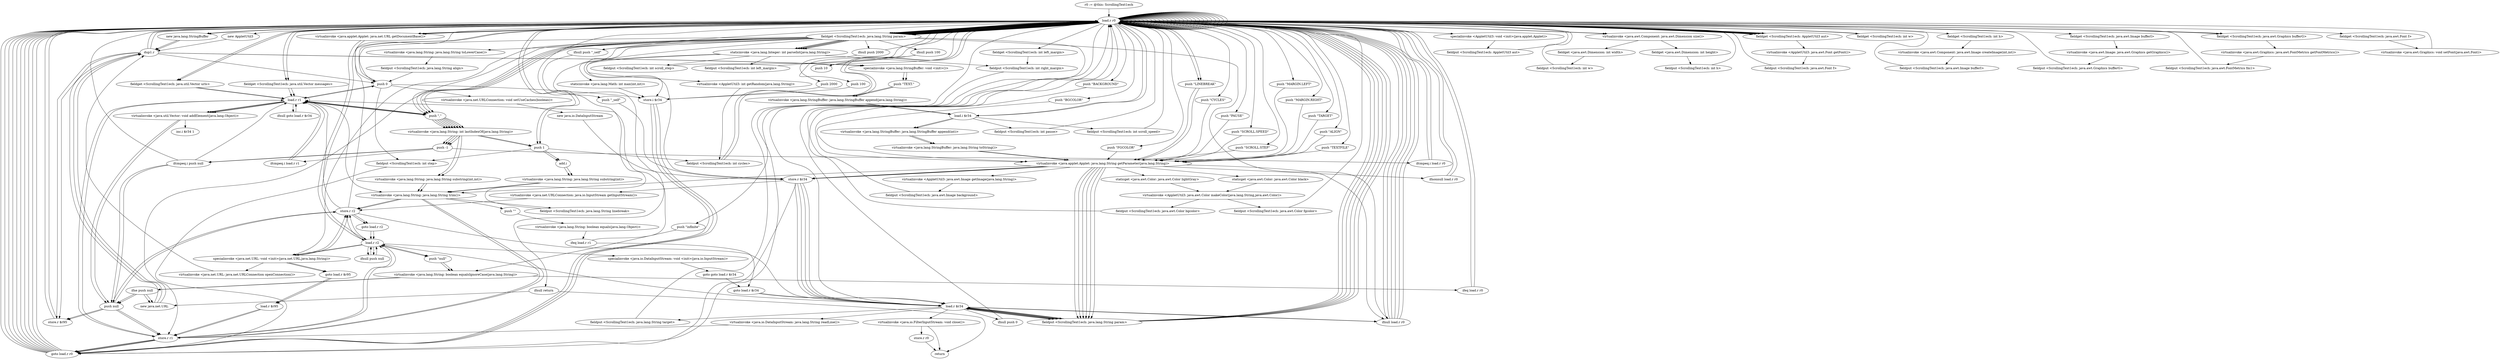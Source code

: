 digraph "" {
    "r0 := @this: ScrollingText1ech"
    "load.r r0"
    "r0 := @this: ScrollingText1ech"->"load.r r0";
    "new AppletUtil3"
    "load.r r0"->"new AppletUtil3";
    "dup1.r"
    "new AppletUtil3"->"dup1.r";
    "dup1.r"->"load.r r0";
    "specialinvoke <AppletUtil3: void <init>(java.applet.Applet)>"
    "load.r r0"->"specialinvoke <AppletUtil3: void <init>(java.applet.Applet)>";
    "fieldput <ScrollingText1ech: AppletUtil3 aut>"
    "specialinvoke <AppletUtil3: void <init>(java.applet.Applet)>"->"fieldput <ScrollingText1ech: AppletUtil3 aut>";
    "fieldput <ScrollingText1ech: AppletUtil3 aut>"->"load.r r0";
    "load.r r0"->"load.r r0";
    "virtualinvoke <java.awt.Component: java.awt.Dimension size()>"
    "load.r r0"->"virtualinvoke <java.awt.Component: java.awt.Dimension size()>";
    "fieldget <java.awt.Dimension: int width>"
    "virtualinvoke <java.awt.Component: java.awt.Dimension size()>"->"fieldget <java.awt.Dimension: int width>";
    "fieldput <ScrollingText1ech: int w>"
    "fieldget <java.awt.Dimension: int width>"->"fieldput <ScrollingText1ech: int w>";
    "fieldput <ScrollingText1ech: int w>"->"load.r r0";
    "load.r r0"->"load.r r0";
    "load.r r0"->"virtualinvoke <java.awt.Component: java.awt.Dimension size()>";
    "fieldget <java.awt.Dimension: int height>"
    "virtualinvoke <java.awt.Component: java.awt.Dimension size()>"->"fieldget <java.awt.Dimension: int height>";
    "fieldput <ScrollingText1ech: int h>"
    "fieldget <java.awt.Dimension: int height>"->"fieldput <ScrollingText1ech: int h>";
    "fieldput <ScrollingText1ech: int h>"->"load.r r0";
    "load.r r0"->"load.r r0";
    "fieldget <ScrollingText1ech: AppletUtil3 aut>"
    "load.r r0"->"fieldget <ScrollingText1ech: AppletUtil3 aut>";
    "virtualinvoke <AppletUtil3: java.awt.Font getFont()>"
    "fieldget <ScrollingText1ech: AppletUtil3 aut>"->"virtualinvoke <AppletUtil3: java.awt.Font getFont()>";
    "fieldput <ScrollingText1ech: java.awt.Font f>"
    "virtualinvoke <AppletUtil3: java.awt.Font getFont()>"->"fieldput <ScrollingText1ech: java.awt.Font f>";
    "fieldput <ScrollingText1ech: java.awt.Font f>"->"load.r r0";
    "load.r r0"->"load.r r0";
    "load.r r0"->"load.r r0";
    "fieldget <ScrollingText1ech: int w>"
    "load.r r0"->"fieldget <ScrollingText1ech: int w>";
    "fieldget <ScrollingText1ech: int w>"->"load.r r0";
    "fieldget <ScrollingText1ech: int h>"
    "load.r r0"->"fieldget <ScrollingText1ech: int h>";
    "virtualinvoke <java.awt.Component: java.awt.Image createImage(int,int)>"
    "fieldget <ScrollingText1ech: int h>"->"virtualinvoke <java.awt.Component: java.awt.Image createImage(int,int)>";
    "fieldput <ScrollingText1ech: java.awt.Image bufferI>"
    "virtualinvoke <java.awt.Component: java.awt.Image createImage(int,int)>"->"fieldput <ScrollingText1ech: java.awt.Image bufferI>";
    "fieldput <ScrollingText1ech: java.awt.Image bufferI>"->"load.r r0";
    "load.r r0"->"load.r r0";
    "fieldget <ScrollingText1ech: java.awt.Image bufferI>"
    "load.r r0"->"fieldget <ScrollingText1ech: java.awt.Image bufferI>";
    "virtualinvoke <java.awt.Image: java.awt.Graphics getGraphics()>"
    "fieldget <ScrollingText1ech: java.awt.Image bufferI>"->"virtualinvoke <java.awt.Image: java.awt.Graphics getGraphics()>";
    "fieldput <ScrollingText1ech: java.awt.Graphics bufferG>"
    "virtualinvoke <java.awt.Image: java.awt.Graphics getGraphics()>"->"fieldput <ScrollingText1ech: java.awt.Graphics bufferG>";
    "fieldput <ScrollingText1ech: java.awt.Graphics bufferG>"->"load.r r0";
    "fieldget <ScrollingText1ech: java.awt.Graphics bufferG>"
    "load.r r0"->"fieldget <ScrollingText1ech: java.awt.Graphics bufferG>";
    "fieldget <ScrollingText1ech: java.awt.Graphics bufferG>"->"load.r r0";
    "fieldget <ScrollingText1ech: java.awt.Font f>"
    "load.r r0"->"fieldget <ScrollingText1ech: java.awt.Font f>";
    "virtualinvoke <java.awt.Graphics: void setFont(java.awt.Font)>"
    "fieldget <ScrollingText1ech: java.awt.Font f>"->"virtualinvoke <java.awt.Graphics: void setFont(java.awt.Font)>";
    "virtualinvoke <java.awt.Graphics: void setFont(java.awt.Font)>"->"load.r r0";
    "load.r r0"->"load.r r0";
    "load.r r0"->"fieldget <ScrollingText1ech: java.awt.Graphics bufferG>";
    "virtualinvoke <java.awt.Graphics: java.awt.FontMetrics getFontMetrics()>"
    "fieldget <ScrollingText1ech: java.awt.Graphics bufferG>"->"virtualinvoke <java.awt.Graphics: java.awt.FontMetrics getFontMetrics()>";
    "fieldput <ScrollingText1ech: java.awt.FontMetrics fm1>"
    "virtualinvoke <java.awt.Graphics: java.awt.FontMetrics getFontMetrics()>"->"fieldput <ScrollingText1ech: java.awt.FontMetrics fm1>";
    "fieldput <ScrollingText1ech: java.awt.FontMetrics fm1>"->"load.r r0";
    "load.r r0"->"load.r r0";
    "load.r r0"->"fieldget <ScrollingText1ech: AppletUtil3 aut>";
    "fieldget <ScrollingText1ech: AppletUtil3 aut>"->"load.r r0";
    "push \"BACKGROUND\""
    "load.r r0"->"push \"BACKGROUND\"";
    "virtualinvoke <java.applet.Applet: java.lang.String getParameter(java.lang.String)>"
    "push \"BACKGROUND\""->"virtualinvoke <java.applet.Applet: java.lang.String getParameter(java.lang.String)>";
    "virtualinvoke <AppletUtil3: java.awt.Image getImage(java.lang.String)>"
    "virtualinvoke <java.applet.Applet: java.lang.String getParameter(java.lang.String)>"->"virtualinvoke <AppletUtil3: java.awt.Image getImage(java.lang.String)>";
    "fieldput <ScrollingText1ech: java.awt.Image background>"
    "virtualinvoke <AppletUtil3: java.awt.Image getImage(java.lang.String)>"->"fieldput <ScrollingText1ech: java.awt.Image background>";
    "fieldput <ScrollingText1ech: java.awt.Image background>"->"load.r r0";
    "load.r r0"->"load.r r0";
    "load.r r0"->"fieldget <ScrollingText1ech: AppletUtil3 aut>";
    "fieldget <ScrollingText1ech: AppletUtil3 aut>"->"load.r r0";
    "push \"BGCOLOR\""
    "load.r r0"->"push \"BGCOLOR\"";
    "push \"BGCOLOR\""->"virtualinvoke <java.applet.Applet: java.lang.String getParameter(java.lang.String)>";
    "staticget <java.awt.Color: java.awt.Color lightGray>"
    "virtualinvoke <java.applet.Applet: java.lang.String getParameter(java.lang.String)>"->"staticget <java.awt.Color: java.awt.Color lightGray>";
    "virtualinvoke <AppletUtil3: java.awt.Color makeColor(java.lang.String,java.awt.Color)>"
    "staticget <java.awt.Color: java.awt.Color lightGray>"->"virtualinvoke <AppletUtil3: java.awt.Color makeColor(java.lang.String,java.awt.Color)>";
    "fieldput <ScrollingText1ech: java.awt.Color bgcolor>"
    "virtualinvoke <AppletUtil3: java.awt.Color makeColor(java.lang.String,java.awt.Color)>"->"fieldput <ScrollingText1ech: java.awt.Color bgcolor>";
    "fieldput <ScrollingText1ech: java.awt.Color bgcolor>"->"load.r r0";
    "load.r r0"->"load.r r0";
    "load.r r0"->"fieldget <ScrollingText1ech: AppletUtil3 aut>";
    "fieldget <ScrollingText1ech: AppletUtil3 aut>"->"load.r r0";
    "push \"FGCOLOR\""
    "load.r r0"->"push \"FGCOLOR\"";
    "push \"FGCOLOR\""->"virtualinvoke <java.applet.Applet: java.lang.String getParameter(java.lang.String)>";
    "staticget <java.awt.Color: java.awt.Color black>"
    "virtualinvoke <java.applet.Applet: java.lang.String getParameter(java.lang.String)>"->"staticget <java.awt.Color: java.awt.Color black>";
    "staticget <java.awt.Color: java.awt.Color black>"->"virtualinvoke <AppletUtil3: java.awt.Color makeColor(java.lang.String,java.awt.Color)>";
    "fieldput <ScrollingText1ech: java.awt.Color fgcolor>"
    "virtualinvoke <AppletUtil3: java.awt.Color makeColor(java.lang.String,java.awt.Color)>"->"fieldput <ScrollingText1ech: java.awt.Color fgcolor>";
    "fieldput <ScrollingText1ech: java.awt.Color fgcolor>"->"load.r r0";
    "push \"LINEBREAK\""
    "load.r r0"->"push \"LINEBREAK\"";
    "push \"LINEBREAK\""->"virtualinvoke <java.applet.Applet: java.lang.String getParameter(java.lang.String)>";
    "ifnull load.r r0"
    "virtualinvoke <java.applet.Applet: java.lang.String getParameter(java.lang.String)>"->"ifnull load.r r0";
    "ifnull load.r r0"->"load.r r0";
    "load.r r0"->"load.r r0";
    "load.r r0"->"push \"LINEBREAK\"";
    "push \"LINEBREAK\""->"virtualinvoke <java.applet.Applet: java.lang.String getParameter(java.lang.String)>";
    "virtualinvoke <java.lang.String: java.lang.String trim()>"
    "virtualinvoke <java.applet.Applet: java.lang.String getParameter(java.lang.String)>"->"virtualinvoke <java.lang.String: java.lang.String trim()>";
    "fieldput <ScrollingText1ech: java.lang.String linebreak>"
    "virtualinvoke <java.lang.String: java.lang.String trim()>"->"fieldput <ScrollingText1ech: java.lang.String linebreak>";
    "fieldput <ScrollingText1ech: java.lang.String linebreak>"->"load.r r0";
    "load.r r0"->"load.r r0";
    "push \"CYCLES\""
    "load.r r0"->"push \"CYCLES\"";
    "push \"CYCLES\""->"virtualinvoke <java.applet.Applet: java.lang.String getParameter(java.lang.String)>";
    "fieldput <ScrollingText1ech: java.lang.String param>"
    "virtualinvoke <java.applet.Applet: java.lang.String getParameter(java.lang.String)>"->"fieldput <ScrollingText1ech: java.lang.String param>";
    "fieldput <ScrollingText1ech: java.lang.String param>"->"load.r r0";
    "fieldget <ScrollingText1ech: java.lang.String param>"
    "load.r r0"->"fieldget <ScrollingText1ech: java.lang.String param>";
    "fieldget <ScrollingText1ech: java.lang.String param>"->"ifnull load.r r0";
    "ifnull load.r r0"->"load.r r0";
    "load.r r0"->"fieldget <ScrollingText1ech: java.lang.String param>";
    "push \"infinite\""
    "fieldget <ScrollingText1ech: java.lang.String param>"->"push \"infinite\"";
    "virtualinvoke <java.lang.String: boolean equalsIgnoreCase(java.lang.String)>"
    "push \"infinite\""->"virtualinvoke <java.lang.String: boolean equalsIgnoreCase(java.lang.String)>";
    "ifeq load.r r0"
    "virtualinvoke <java.lang.String: boolean equalsIgnoreCase(java.lang.String)>"->"ifeq load.r r0";
    "ifeq load.r r0"->"load.r r0";
    "push 1"
    "load.r r0"->"push 1";
    "fieldput <ScrollingText1ech: int cycles>"
    "push 1"->"fieldput <ScrollingText1ech: int cycles>";
    "fieldput <ScrollingText1ech: int cycles>"->"load.r r0";
    "push 0"
    "load.r r0"->"push 0";
    "fieldput <ScrollingText1ech: int step>"
    "push 0"->"fieldput <ScrollingText1ech: int step>";
    "goto load.r r0"
    "fieldput <ScrollingText1ech: int step>"->"goto load.r r0";
    "goto load.r r0"->"load.r r0";
    "load.r r0"->"load.r r0";
    "push \"PAUSE\""
    "load.r r0"->"push \"PAUSE\"";
    "push \"PAUSE\""->"virtualinvoke <java.applet.Applet: java.lang.String getParameter(java.lang.String)>";
    "virtualinvoke <java.applet.Applet: java.lang.String getParameter(java.lang.String)>"->"fieldput <ScrollingText1ech: java.lang.String param>";
    "fieldput <ScrollingText1ech: java.lang.String param>"->"load.r r0";
    "load.r r0"->"fieldget <ScrollingText1ech: java.lang.String param>";
    "ifnull push 2000"
    "fieldget <ScrollingText1ech: java.lang.String param>"->"ifnull push 2000";
    "ifnull push 2000"->"load.r r0";
    "load.r r0"->"fieldget <ScrollingText1ech: java.lang.String param>";
    "staticinvoke <java.lang.Integer: int parseInt(java.lang.String)>"
    "fieldget <ScrollingText1ech: java.lang.String param>"->"staticinvoke <java.lang.Integer: int parseInt(java.lang.String)>";
    "store.i $r34"
    "staticinvoke <java.lang.Integer: int parseInt(java.lang.String)>"->"store.i $r34";
    "store.i $r34"->"goto load.r r0";
    "goto load.r r0"->"load.r r0";
    "load.i $r34"
    "load.r r0"->"load.i $r34";
    "fieldput <ScrollingText1ech: int pause>"
    "load.i $r34"->"fieldput <ScrollingText1ech: int pause>";
    "fieldput <ScrollingText1ech: int pause>"->"load.r r0";
    "load.r r0"->"load.r r0";
    "push \"SCROLL.SPEED\""
    "load.r r0"->"push \"SCROLL.SPEED\"";
    "push \"SCROLL.SPEED\""->"virtualinvoke <java.applet.Applet: java.lang.String getParameter(java.lang.String)>";
    "virtualinvoke <java.applet.Applet: java.lang.String getParameter(java.lang.String)>"->"fieldput <ScrollingText1ech: java.lang.String param>";
    "fieldput <ScrollingText1ech: java.lang.String param>"->"load.r r0";
    "load.r r0"->"fieldget <ScrollingText1ech: java.lang.String param>";
    "ifnull push 100"
    "fieldget <ScrollingText1ech: java.lang.String param>"->"ifnull push 100";
    "push 10"
    "ifnull push 100"->"push 10";
    "push 10"->"load.r r0";
    "load.r r0"->"fieldget <ScrollingText1ech: java.lang.String param>";
    "fieldget <ScrollingText1ech: java.lang.String param>"->"staticinvoke <java.lang.Integer: int parseInt(java.lang.String)>";
    "staticinvoke <java.lang.Math: int max(int,int)>"
    "staticinvoke <java.lang.Integer: int parseInt(java.lang.String)>"->"staticinvoke <java.lang.Math: int max(int,int)>";
    "staticinvoke <java.lang.Math: int max(int,int)>"->"store.i $r34";
    "store.i $r34"->"goto load.r r0";
    "goto load.r r0"->"load.r r0";
    "load.r r0"->"load.i $r34";
    "fieldput <ScrollingText1ech: int scroll_speed>"
    "load.i $r34"->"fieldput <ScrollingText1ech: int scroll_speed>";
    "fieldput <ScrollingText1ech: int scroll_speed>"->"load.r r0";
    "load.r r0"->"load.r r0";
    "push \"SCROLL.STEP\""
    "load.r r0"->"push \"SCROLL.STEP\"";
    "push \"SCROLL.STEP\""->"virtualinvoke <java.applet.Applet: java.lang.String getParameter(java.lang.String)>";
    "store.r $r34"
    "virtualinvoke <java.applet.Applet: java.lang.String getParameter(java.lang.String)>"->"store.r $r34";
    "load.r $r34"
    "store.r $r34"->"load.r $r34";
    "load.r $r34"->"fieldput <ScrollingText1ech: java.lang.String param>";
    "fieldput <ScrollingText1ech: java.lang.String param>"->"load.r $r34";
    "load.r $r34"->"ifnull load.r r0";
    "ifnull load.r r0"->"load.r r0";
    "load.r r0"->"load.r r0";
    "load.r r0"->"fieldget <ScrollingText1ech: java.lang.String param>";
    "fieldget <ScrollingText1ech: java.lang.String param>"->"staticinvoke <java.lang.Integer: int parseInt(java.lang.String)>";
    "fieldput <ScrollingText1ech: int scroll_step>"
    "staticinvoke <java.lang.Integer: int parseInt(java.lang.String)>"->"fieldput <ScrollingText1ech: int scroll_step>";
    "fieldput <ScrollingText1ech: int scroll_step>"->"load.r r0";
    "load.r r0"->"load.r r0";
    "push \"MARGIN.LEFT\""
    "load.r r0"->"push \"MARGIN.LEFT\"";
    "push \"MARGIN.LEFT\""->"virtualinvoke <java.applet.Applet: java.lang.String getParameter(java.lang.String)>";
    "virtualinvoke <java.applet.Applet: java.lang.String getParameter(java.lang.String)>"->"store.r $r34";
    "store.r $r34"->"load.r $r34";
    "load.r $r34"->"fieldput <ScrollingText1ech: java.lang.String param>";
    "fieldput <ScrollingText1ech: java.lang.String param>"->"load.r $r34";
    "load.r $r34"->"ifnull load.r r0";
    "ifnull load.r r0"->"load.r r0";
    "load.r r0"->"load.r r0";
    "load.r r0"->"fieldget <ScrollingText1ech: java.lang.String param>";
    "fieldget <ScrollingText1ech: java.lang.String param>"->"staticinvoke <java.lang.Integer: int parseInt(java.lang.String)>";
    "fieldput <ScrollingText1ech: int left_margin>"
    "staticinvoke <java.lang.Integer: int parseInt(java.lang.String)>"->"fieldput <ScrollingText1ech: int left_margin>";
    "fieldput <ScrollingText1ech: int left_margin>"->"load.r r0";
    "load.r r0"->"load.r r0";
    "push \"MARGIN.RIGHT\""
    "load.r r0"->"push \"MARGIN.RIGHT\"";
    "push \"MARGIN.RIGHT\""->"virtualinvoke <java.applet.Applet: java.lang.String getParameter(java.lang.String)>";
    "virtualinvoke <java.applet.Applet: java.lang.String getParameter(java.lang.String)>"->"store.r $r34";
    "store.r $r34"->"load.r $r34";
    "load.r $r34"->"fieldput <ScrollingText1ech: java.lang.String param>";
    "fieldput <ScrollingText1ech: java.lang.String param>"->"load.r $r34";
    "load.r $r34"->"ifnull load.r r0";
    "ifnull load.r r0"->"load.r r0";
    "load.r r0"->"load.r r0";
    "load.r r0"->"fieldget <ScrollingText1ech: java.lang.String param>";
    "fieldget <ScrollingText1ech: java.lang.String param>"->"staticinvoke <java.lang.Integer: int parseInt(java.lang.String)>";
    "fieldput <ScrollingText1ech: int right_margin>"
    "staticinvoke <java.lang.Integer: int parseInt(java.lang.String)>"->"fieldput <ScrollingText1ech: int right_margin>";
    "fieldput <ScrollingText1ech: int right_margin>"->"goto load.r r0";
    "goto load.r r0"->"load.r r0";
    "load.r r0"->"load.r r0";
    "push \"TARGET\""
    "load.r r0"->"push \"TARGET\"";
    "push \"TARGET\""->"virtualinvoke <java.applet.Applet: java.lang.String getParameter(java.lang.String)>";
    "virtualinvoke <java.applet.Applet: java.lang.String getParameter(java.lang.String)>"->"fieldput <ScrollingText1ech: java.lang.String param>";
    "fieldput <ScrollingText1ech: java.lang.String param>"->"load.r r0";
    "load.r r0"->"fieldget <ScrollingText1ech: java.lang.String param>";
    "ifnull push \"_self\""
    "fieldget <ScrollingText1ech: java.lang.String param>"->"ifnull push \"_self\"";
    "ifnull push \"_self\""->"load.r r0";
    "load.r r0"->"fieldget <ScrollingText1ech: java.lang.String param>";
    "fieldget <ScrollingText1ech: java.lang.String param>"->"store.r $r34";
    "store.r $r34"->"goto load.r r0";
    "goto load.r r0"->"load.r r0";
    "load.r r0"->"load.r $r34";
    "fieldput <ScrollingText1ech: java.lang.String target>"
    "load.r $r34"->"fieldput <ScrollingText1ech: java.lang.String target>";
    "fieldput <ScrollingText1ech: java.lang.String target>"->"load.r r0";
    "load.r r0"->"load.r r0";
    "push \"ALIGN\""
    "load.r r0"->"push \"ALIGN\"";
    "push \"ALIGN\""->"virtualinvoke <java.applet.Applet: java.lang.String getParameter(java.lang.String)>";
    "virtualinvoke <java.applet.Applet: java.lang.String getParameter(java.lang.String)>"->"store.r $r34";
    "store.r $r34"->"load.r $r34";
    "load.r $r34"->"fieldput <ScrollingText1ech: java.lang.String param>";
    "fieldput <ScrollingText1ech: java.lang.String param>"->"load.r $r34";
    "ifnull push 0"
    "load.r $r34"->"ifnull push 0";
    "ifnull push 0"->"load.r r0";
    "load.r r0"->"load.r r0";
    "load.r r0"->"fieldget <ScrollingText1ech: java.lang.String param>";
    "virtualinvoke <java.lang.String: java.lang.String toLowerCase()>"
    "fieldget <ScrollingText1ech: java.lang.String param>"->"virtualinvoke <java.lang.String: java.lang.String toLowerCase()>";
    "fieldput <ScrollingText1ech: java.lang.String align>"
    "virtualinvoke <java.lang.String: java.lang.String toLowerCase()>"->"fieldput <ScrollingText1ech: java.lang.String align>";
    "fieldput <ScrollingText1ech: java.lang.String align>"->"push 0";
    "push 0"->"store.i $r34";
    "store.i $r34"->"goto load.r r0";
    "goto load.r r0"->"load.r r0";
    "new java.lang.StringBuffer"
    "load.r r0"->"new java.lang.StringBuffer";
    "new java.lang.StringBuffer"->"dup1.r";
    "specialinvoke <java.lang.StringBuffer: void <init>()>"
    "dup1.r"->"specialinvoke <java.lang.StringBuffer: void <init>()>";
    "push \"TEXT.\""
    "specialinvoke <java.lang.StringBuffer: void <init>()>"->"push \"TEXT.\"";
    "virtualinvoke <java.lang.StringBuffer: java.lang.StringBuffer append(java.lang.String)>"
    "push \"TEXT.\""->"virtualinvoke <java.lang.StringBuffer: java.lang.StringBuffer append(java.lang.String)>";
    "virtualinvoke <java.lang.StringBuffer: java.lang.StringBuffer append(java.lang.String)>"->"load.i $r34";
    "virtualinvoke <java.lang.StringBuffer: java.lang.StringBuffer append(int)>"
    "load.i $r34"->"virtualinvoke <java.lang.StringBuffer: java.lang.StringBuffer append(int)>";
    "virtualinvoke <java.lang.StringBuffer: java.lang.String toString()>"
    "virtualinvoke <java.lang.StringBuffer: java.lang.StringBuffer append(int)>"->"virtualinvoke <java.lang.StringBuffer: java.lang.String toString()>";
    "virtualinvoke <java.lang.StringBuffer: java.lang.String toString()>"->"virtualinvoke <java.applet.Applet: java.lang.String getParameter(java.lang.String)>";
    "ifnonnull load.r r0"
    "virtualinvoke <java.applet.Applet: java.lang.String getParameter(java.lang.String)>"->"ifnonnull load.r r0";
    "ifnonnull load.r r0"->"load.r r0";
    "load.r r0"->"load.r r0";
    "push \"TEXTFILE\""
    "load.r r0"->"push \"TEXTFILE\"";
    "push \"TEXTFILE\""->"virtualinvoke <java.applet.Applet: java.lang.String getParameter(java.lang.String)>";
    "virtualinvoke <java.applet.Applet: java.lang.String getParameter(java.lang.String)>"->"fieldput <ScrollingText1ech: java.lang.String param>";
    "fieldput <ScrollingText1ech: java.lang.String param>"->"load.r r0";
    "load.r r0"->"fieldget <ScrollingText1ech: java.lang.String param>";
    "ifnull return"
    "fieldget <ScrollingText1ech: java.lang.String param>"->"ifnull return";
    "new java.net.URL"
    "ifnull return"->"new java.net.URL";
    "new java.net.URL"->"dup1.r";
    "dup1.r"->"load.r r0";
    "virtualinvoke <java.applet.Applet: java.net.URL getDocumentBase()>"
    "load.r r0"->"virtualinvoke <java.applet.Applet: java.net.URL getDocumentBase()>";
    "virtualinvoke <java.applet.Applet: java.net.URL getDocumentBase()>"->"load.r r0";
    "load.r r0"->"fieldget <ScrollingText1ech: java.lang.String param>";
    "specialinvoke <java.net.URL: void <init>(java.net.URL,java.lang.String)>"
    "fieldget <ScrollingText1ech: java.lang.String param>"->"specialinvoke <java.net.URL: void <init>(java.net.URL,java.lang.String)>";
    "virtualinvoke <java.net.URL: java.net.URLConnection openConnection()>"
    "specialinvoke <java.net.URL: void <init>(java.net.URL,java.lang.String)>"->"virtualinvoke <java.net.URL: java.net.URLConnection openConnection()>";
    "virtualinvoke <java.net.URL: java.net.URLConnection openConnection()>"->"dup1.r";
    "dup1.r"->"push 0";
    "virtualinvoke <java.net.URLConnection: void setUseCaches(boolean)>"
    "push 0"->"virtualinvoke <java.net.URLConnection: void setUseCaches(boolean)>";
    "new java.io.DataInputStream"
    "virtualinvoke <java.net.URLConnection: void setUseCaches(boolean)>"->"new java.io.DataInputStream";
    "new java.io.DataInputStream"->"store.r $r34";
    "virtualinvoke <java.net.URLConnection: java.io.InputStream getInputStream()>"
    "store.r $r34"->"virtualinvoke <java.net.URLConnection: java.io.InputStream getInputStream()>";
    "store.r r2"
    "virtualinvoke <java.net.URLConnection: java.io.InputStream getInputStream()>"->"store.r r2";
    "store.r r2"->"load.r $r34";
    "load.r r2"
    "load.r $r34"->"load.r r2";
    "specialinvoke <java.io.DataInputStream: void <init>(java.io.InputStream)>"
    "load.r r2"->"specialinvoke <java.io.DataInputStream: void <init>(java.io.InputStream)>";
    "goto goto load.r $r34"
    "specialinvoke <java.io.DataInputStream: void <init>(java.io.InputStream)>"->"goto goto load.r $r34";
    "goto load.r $r34"
    "goto goto load.r $r34"->"goto load.r $r34";
    "goto load.r $r34"->"load.r $r34";
    "virtualinvoke <java.io.DataInputStream: java.lang.String readLine()>"
    "load.r $r34"->"virtualinvoke <java.io.DataInputStream: java.lang.String readLine()>";
    "store.r r1"
    "virtualinvoke <java.io.DataInputStream: java.lang.String readLine()>"->"store.r r1";
    "load.r r1"
    "store.r r1"->"load.r r1";
    "ifnull goto load.r $r34"
    "load.r r1"->"ifnull goto load.r $r34";
    "ifnull goto load.r $r34"->"load.r r1";
    "load.r r1"->"virtualinvoke <java.lang.String: java.lang.String trim()>";
    "push \"\""
    "virtualinvoke <java.lang.String: java.lang.String trim()>"->"push \"\"";
    "virtualinvoke <java.lang.String: boolean equals(java.lang.Object)>"
    "push \"\""->"virtualinvoke <java.lang.String: boolean equals(java.lang.Object)>";
    "ifeq load.r r1"
    "virtualinvoke <java.lang.String: boolean equals(java.lang.Object)>"->"ifeq load.r r1";
    "ifeq load.r r1"->"goto load.r $r34";
    "goto load.r $r34"->"load.r $r34";
    "virtualinvoke <java.io.FilterInputStream: void close()>"
    "load.r $r34"->"virtualinvoke <java.io.FilterInputStream: void close()>";
    "return"
    "virtualinvoke <java.io.FilterInputStream: void close()>"->"return";
    "store.r r0"
    "virtualinvoke <java.io.FilterInputStream: void close()>"->"store.r r0";
    "store.r r0"->"return";
    "ifeq load.r r1"->"load.r r1";
    "push \",\""
    "load.r r1"->"push \",\"";
    "virtualinvoke <java.lang.String: int lastIndexOf(java.lang.String)>"
    "push \",\""->"virtualinvoke <java.lang.String: int lastIndexOf(java.lang.String)>";
    "push -1"
    "virtualinvoke <java.lang.String: int lastIndexOf(java.lang.String)>"->"push -1";
    "ifcmpeq.i push null"
    "push -1"->"ifcmpeq.i push null";
    "ifcmpeq.i push null"->"load.r r1";
    "load.r r1"->"load.r r1";
    "load.r r1"->"push \",\"";
    "push \",\""->"virtualinvoke <java.lang.String: int lastIndexOf(java.lang.String)>";
    "virtualinvoke <java.lang.String: int lastIndexOf(java.lang.String)>"->"push 1";
    "add.i"
    "push 1"->"add.i";
    "virtualinvoke <java.lang.String: java.lang.String substring(int)>"
    "add.i"->"virtualinvoke <java.lang.String: java.lang.String substring(int)>";
    "virtualinvoke <java.lang.String: java.lang.String substring(int)>"->"virtualinvoke <java.lang.String: java.lang.String trim()>";
    "virtualinvoke <java.lang.String: java.lang.String trim()>"->"store.r r2";
    "goto load.r r2"
    "store.r r2"->"goto load.r r2";
    "goto load.r r2"->"load.r r2";
    "load.r r2"->"store.r r2";
    "store.r r2"->"load.r r1";
    "load.r r1"->"push \",\"";
    "push \",\""->"virtualinvoke <java.lang.String: int lastIndexOf(java.lang.String)>";
    "virtualinvoke <java.lang.String: int lastIndexOf(java.lang.String)>"->"push -1";
    "ifcmpeq.i load.r r1"
    "push -1"->"ifcmpeq.i load.r r1";
    "ifcmpeq.i load.r r1"->"load.r r1";
    "load.r r1"->"push 0";
    "push 0"->"load.r r1";
    "load.r r1"->"push \",\"";
    "push \",\""->"virtualinvoke <java.lang.String: int lastIndexOf(java.lang.String)>";
    "virtualinvoke <java.lang.String: java.lang.String substring(int,int)>"
    "virtualinvoke <java.lang.String: int lastIndexOf(java.lang.String)>"->"virtualinvoke <java.lang.String: java.lang.String substring(int,int)>";
    "virtualinvoke <java.lang.String: java.lang.String substring(int,int)>"->"virtualinvoke <java.lang.String: java.lang.String trim()>";
    "virtualinvoke <java.lang.String: java.lang.String trim()>"->"store.r r1";
    "store.r r1"->"goto load.r r0";
    "goto load.r r0"->"load.r r0";
    "fieldget <ScrollingText1ech: java.util.Vector messages>"
    "load.r r0"->"fieldget <ScrollingText1ech: java.util.Vector messages>";
    "fieldget <ScrollingText1ech: java.util.Vector messages>"->"load.r r1";
    "virtualinvoke <java.util.Vector: void addElement(java.lang.Object)>"
    "load.r r1"->"virtualinvoke <java.util.Vector: void addElement(java.lang.Object)>";
    "push null"
    "virtualinvoke <java.util.Vector: void addElement(java.lang.Object)>"->"push null";
    "push null"->"store.r r1";
    "store.r r1"->"load.r r2";
    "ifnull push null"
    "load.r r2"->"ifnull push null";
    "ifnull push null"->"load.r r2";
    "push \"null\""
    "load.r r2"->"push \"null\"";
    "push \"null\""->"virtualinvoke <java.lang.String: boolean equalsIgnoreCase(java.lang.String)>";
    "ifne push null"
    "virtualinvoke <java.lang.String: boolean equalsIgnoreCase(java.lang.String)>"->"ifne push null";
    "ifne push null"->"new java.net.URL";
    "new java.net.URL"->"dup1.r";
    "store.r $r95"
    "dup1.r"->"store.r $r95";
    "store.r $r95"->"load.r r0";
    "load.r r0"->"virtualinvoke <java.applet.Applet: java.net.URL getDocumentBase()>";
    "virtualinvoke <java.applet.Applet: java.net.URL getDocumentBase()>"->"load.r r2";
    "load.r r2"->"specialinvoke <java.net.URL: void <init>(java.net.URL,java.lang.String)>";
    "goto load.r $r95"
    "specialinvoke <java.net.URL: void <init>(java.net.URL,java.lang.String)>"->"goto load.r $r95";
    "load.r $r95"
    "goto load.r $r95"->"load.r $r95";
    "load.r $r95"->"store.r r1";
    "store.r r1"->"goto load.r r0";
    "goto load.r r0"->"load.r r0";
    "fieldget <ScrollingText1ech: java.util.Vector urls>"
    "load.r r0"->"fieldget <ScrollingText1ech: java.util.Vector urls>";
    "fieldget <ScrollingText1ech: java.util.Vector urls>"->"load.r r1";
    "load.r r1"->"virtualinvoke <java.util.Vector: void addElement(java.lang.Object)>";
    "specialinvoke <java.net.URL: void <init>(java.net.URL,java.lang.String)>"->"store.r r2";
    "ifne push null"->"push null";
    "push null"->"store.r $r95";
    "ifcmpeq.i load.r r1"->"load.r r1";
    "load.r r1"->"store.r r1";
    "ifcmpeq.i push null"->"push null";
    "push null"->"store.r r2";
    "ifnull return"->"return";
    "ifnonnull load.r r0"->"load.r r0";
    "load.r r0"->"load.r r0";
    "load.r r0"->"new java.lang.StringBuffer";
    "new java.lang.StringBuffer"->"dup1.r";
    "dup1.r"->"specialinvoke <java.lang.StringBuffer: void <init>()>";
    "specialinvoke <java.lang.StringBuffer: void <init>()>"->"push \"TEXT.\"";
    "push \"TEXT.\""->"virtualinvoke <java.lang.StringBuffer: java.lang.StringBuffer append(java.lang.String)>";
    "virtualinvoke <java.lang.StringBuffer: java.lang.StringBuffer append(java.lang.String)>"->"load.i $r34";
    "load.i $r34"->"virtualinvoke <java.lang.StringBuffer: java.lang.StringBuffer append(int)>";
    "virtualinvoke <java.lang.StringBuffer: java.lang.StringBuffer append(int)>"->"virtualinvoke <java.lang.StringBuffer: java.lang.String toString()>";
    "virtualinvoke <java.lang.StringBuffer: java.lang.String toString()>"->"virtualinvoke <java.applet.Applet: java.lang.String getParameter(java.lang.String)>";
    "virtualinvoke <java.applet.Applet: java.lang.String getParameter(java.lang.String)>"->"fieldput <ScrollingText1ech: java.lang.String param>";
    "fieldput <ScrollingText1ech: java.lang.String param>"->"load.r r0";
    "load.r r0"->"fieldget <ScrollingText1ech: java.lang.String param>";
    "fieldget <ScrollingText1ech: java.lang.String param>"->"push \",\"";
    "push \",\""->"virtualinvoke <java.lang.String: int lastIndexOf(java.lang.String)>";
    "virtualinvoke <java.lang.String: int lastIndexOf(java.lang.String)>"->"push -1";
    "push -1"->"ifcmpeq.i push null";
    "ifcmpeq.i push null"->"load.r r0";
    "load.r r0"->"fieldget <ScrollingText1ech: java.lang.String param>";
    "fieldget <ScrollingText1ech: java.lang.String param>"->"load.r r0";
    "load.r r0"->"fieldget <ScrollingText1ech: java.lang.String param>";
    "fieldget <ScrollingText1ech: java.lang.String param>"->"push \",\"";
    "push \",\""->"virtualinvoke <java.lang.String: int lastIndexOf(java.lang.String)>";
    "virtualinvoke <java.lang.String: int lastIndexOf(java.lang.String)>"->"push 1";
    "push 1"->"add.i";
    "add.i"->"virtualinvoke <java.lang.String: java.lang.String substring(int)>";
    "virtualinvoke <java.lang.String: java.lang.String substring(int)>"->"virtualinvoke <java.lang.String: java.lang.String trim()>";
    "virtualinvoke <java.lang.String: java.lang.String trim()>"->"store.r r2";
    "store.r r2"->"goto load.r r2";
    "goto load.r r2"->"load.r r2";
    "load.r r2"->"store.r r2";
    "store.r r2"->"load.r r0";
    "load.r r0"->"fieldget <ScrollingText1ech: java.lang.String param>";
    "fieldget <ScrollingText1ech: java.lang.String param>"->"push \",\"";
    "push \",\""->"virtualinvoke <java.lang.String: int lastIndexOf(java.lang.String)>";
    "virtualinvoke <java.lang.String: int lastIndexOf(java.lang.String)>"->"push -1";
    "ifcmpeq.i load.r r0"
    "push -1"->"ifcmpeq.i load.r r0";
    "ifcmpeq.i load.r r0"->"load.r r0";
    "load.r r0"->"fieldget <ScrollingText1ech: java.lang.String param>";
    "fieldget <ScrollingText1ech: java.lang.String param>"->"push 0";
    "push 0"->"load.r r0";
    "load.r r0"->"fieldget <ScrollingText1ech: java.lang.String param>";
    "fieldget <ScrollingText1ech: java.lang.String param>"->"push \",\"";
    "push \",\""->"virtualinvoke <java.lang.String: int lastIndexOf(java.lang.String)>";
    "virtualinvoke <java.lang.String: int lastIndexOf(java.lang.String)>"->"virtualinvoke <java.lang.String: java.lang.String substring(int,int)>";
    "virtualinvoke <java.lang.String: java.lang.String substring(int,int)>"->"virtualinvoke <java.lang.String: java.lang.String trim()>";
    "virtualinvoke <java.lang.String: java.lang.String trim()>"->"store.r r1";
    "store.r r1"->"goto load.r r0";
    "goto load.r r0"->"load.r r0";
    "load.r r0"->"fieldget <ScrollingText1ech: java.util.Vector messages>";
    "fieldget <ScrollingText1ech: java.util.Vector messages>"->"load.r r1";
    "load.r r1"->"virtualinvoke <java.util.Vector: void addElement(java.lang.Object)>";
    "virtualinvoke <java.util.Vector: void addElement(java.lang.Object)>"->"push null";
    "push null"->"store.r r1";
    "store.r r1"->"load.r r2";
    "load.r r2"->"ifnull push null";
    "ifnull push null"->"load.r r2";
    "load.r r2"->"push \"null\"";
    "push \"null\""->"virtualinvoke <java.lang.String: boolean equalsIgnoreCase(java.lang.String)>";
    "virtualinvoke <java.lang.String: boolean equalsIgnoreCase(java.lang.String)>"->"ifne push null";
    "ifne push null"->"new java.net.URL";
    "new java.net.URL"->"dup1.r";
    "dup1.r"->"store.r $r95";
    "store.r $r95"->"load.r r0";
    "load.r r0"->"virtualinvoke <java.applet.Applet: java.net.URL getDocumentBase()>";
    "virtualinvoke <java.applet.Applet: java.net.URL getDocumentBase()>"->"load.r r2";
    "load.r r2"->"specialinvoke <java.net.URL: void <init>(java.net.URL,java.lang.String)>";
    "specialinvoke <java.net.URL: void <init>(java.net.URL,java.lang.String)>"->"goto load.r $r95";
    "goto load.r $r95"->"load.r $r95";
    "load.r $r95"->"store.r r1";
    "store.r r1"->"goto load.r r0";
    "goto load.r r0"->"load.r r0";
    "load.r r0"->"fieldget <ScrollingText1ech: java.util.Vector urls>";
    "fieldget <ScrollingText1ech: java.util.Vector urls>"->"load.r r1";
    "load.r r1"->"virtualinvoke <java.util.Vector: void addElement(java.lang.Object)>";
    "inc.i $r34 1"
    "virtualinvoke <java.util.Vector: void addElement(java.lang.Object)>"->"inc.i $r34 1";
    "specialinvoke <java.net.URL: void <init>(java.net.URL,java.lang.String)>"->"store.r r2";
    "ifne push null"->"push null";
    "push null"->"store.r $r95";
    "ifcmpeq.i load.r r0"->"load.r r0";
    "load.r r0"->"fieldget <ScrollingText1ech: java.lang.String param>";
    "fieldget <ScrollingText1ech: java.lang.String param>"->"store.r r1";
    "ifcmpeq.i push null"->"push null";
    "push null"->"store.r r2";
    "push \"_self\""
    "ifnull push \"_self\""->"push \"_self\"";
    "push \"_self\""->"store.r $r34";
    "ifnull load.r r0"->"load.r r0";
    "load.r r0"->"load.r r0";
    "fieldget <ScrollingText1ech: int left_margin>"
    "load.r r0"->"fieldget <ScrollingText1ech: int left_margin>";
    "fieldget <ScrollingText1ech: int left_margin>"->"fieldput <ScrollingText1ech: int right_margin>";
    "push 100"
    "ifnull push 100"->"push 100";
    "push 100"->"store.i $r34";
    "push 2000"
    "ifnull push 2000"->"push 2000";
    "push 2000"->"store.i $r34";
    "ifeq load.r r0"->"load.r r0";
    "load.r r0"->"load.r r0";
    "load.r r0"->"fieldget <ScrollingText1ech: AppletUtil3 aut>";
    "fieldget <ScrollingText1ech: AppletUtil3 aut>"->"load.r r0";
    "load.r r0"->"fieldget <ScrollingText1ech: java.lang.String param>";
    "virtualinvoke <AppletUtil3: int getRandom(java.lang.String)>"
    "fieldget <ScrollingText1ech: java.lang.String param>"->"virtualinvoke <AppletUtil3: int getRandom(java.lang.String)>";
    "virtualinvoke <AppletUtil3: int getRandom(java.lang.String)>"->"fieldput <ScrollingText1ech: int cycles>";
    "fieldput <ScrollingText1ech: int cycles>"->"load.r r0";
    "load.r r0"->"push 1";
    "push 1"->"fieldput <ScrollingText1ech: int step>";
}
